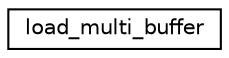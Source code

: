 digraph "Graphical Class Hierarchy"
{
 // LATEX_PDF_SIZE
  edge [fontname="Helvetica",fontsize="10",labelfontname="Helvetica",labelfontsize="10"];
  node [fontname="Helvetica",fontsize="10",shape=record];
  rankdir="LR";
  Node0 [label="load_multi_buffer",height=0.2,width=0.4,color="black", fillcolor="white", style="filled",URL="$classload__multi__buffer.html",tooltip=" "];
}
